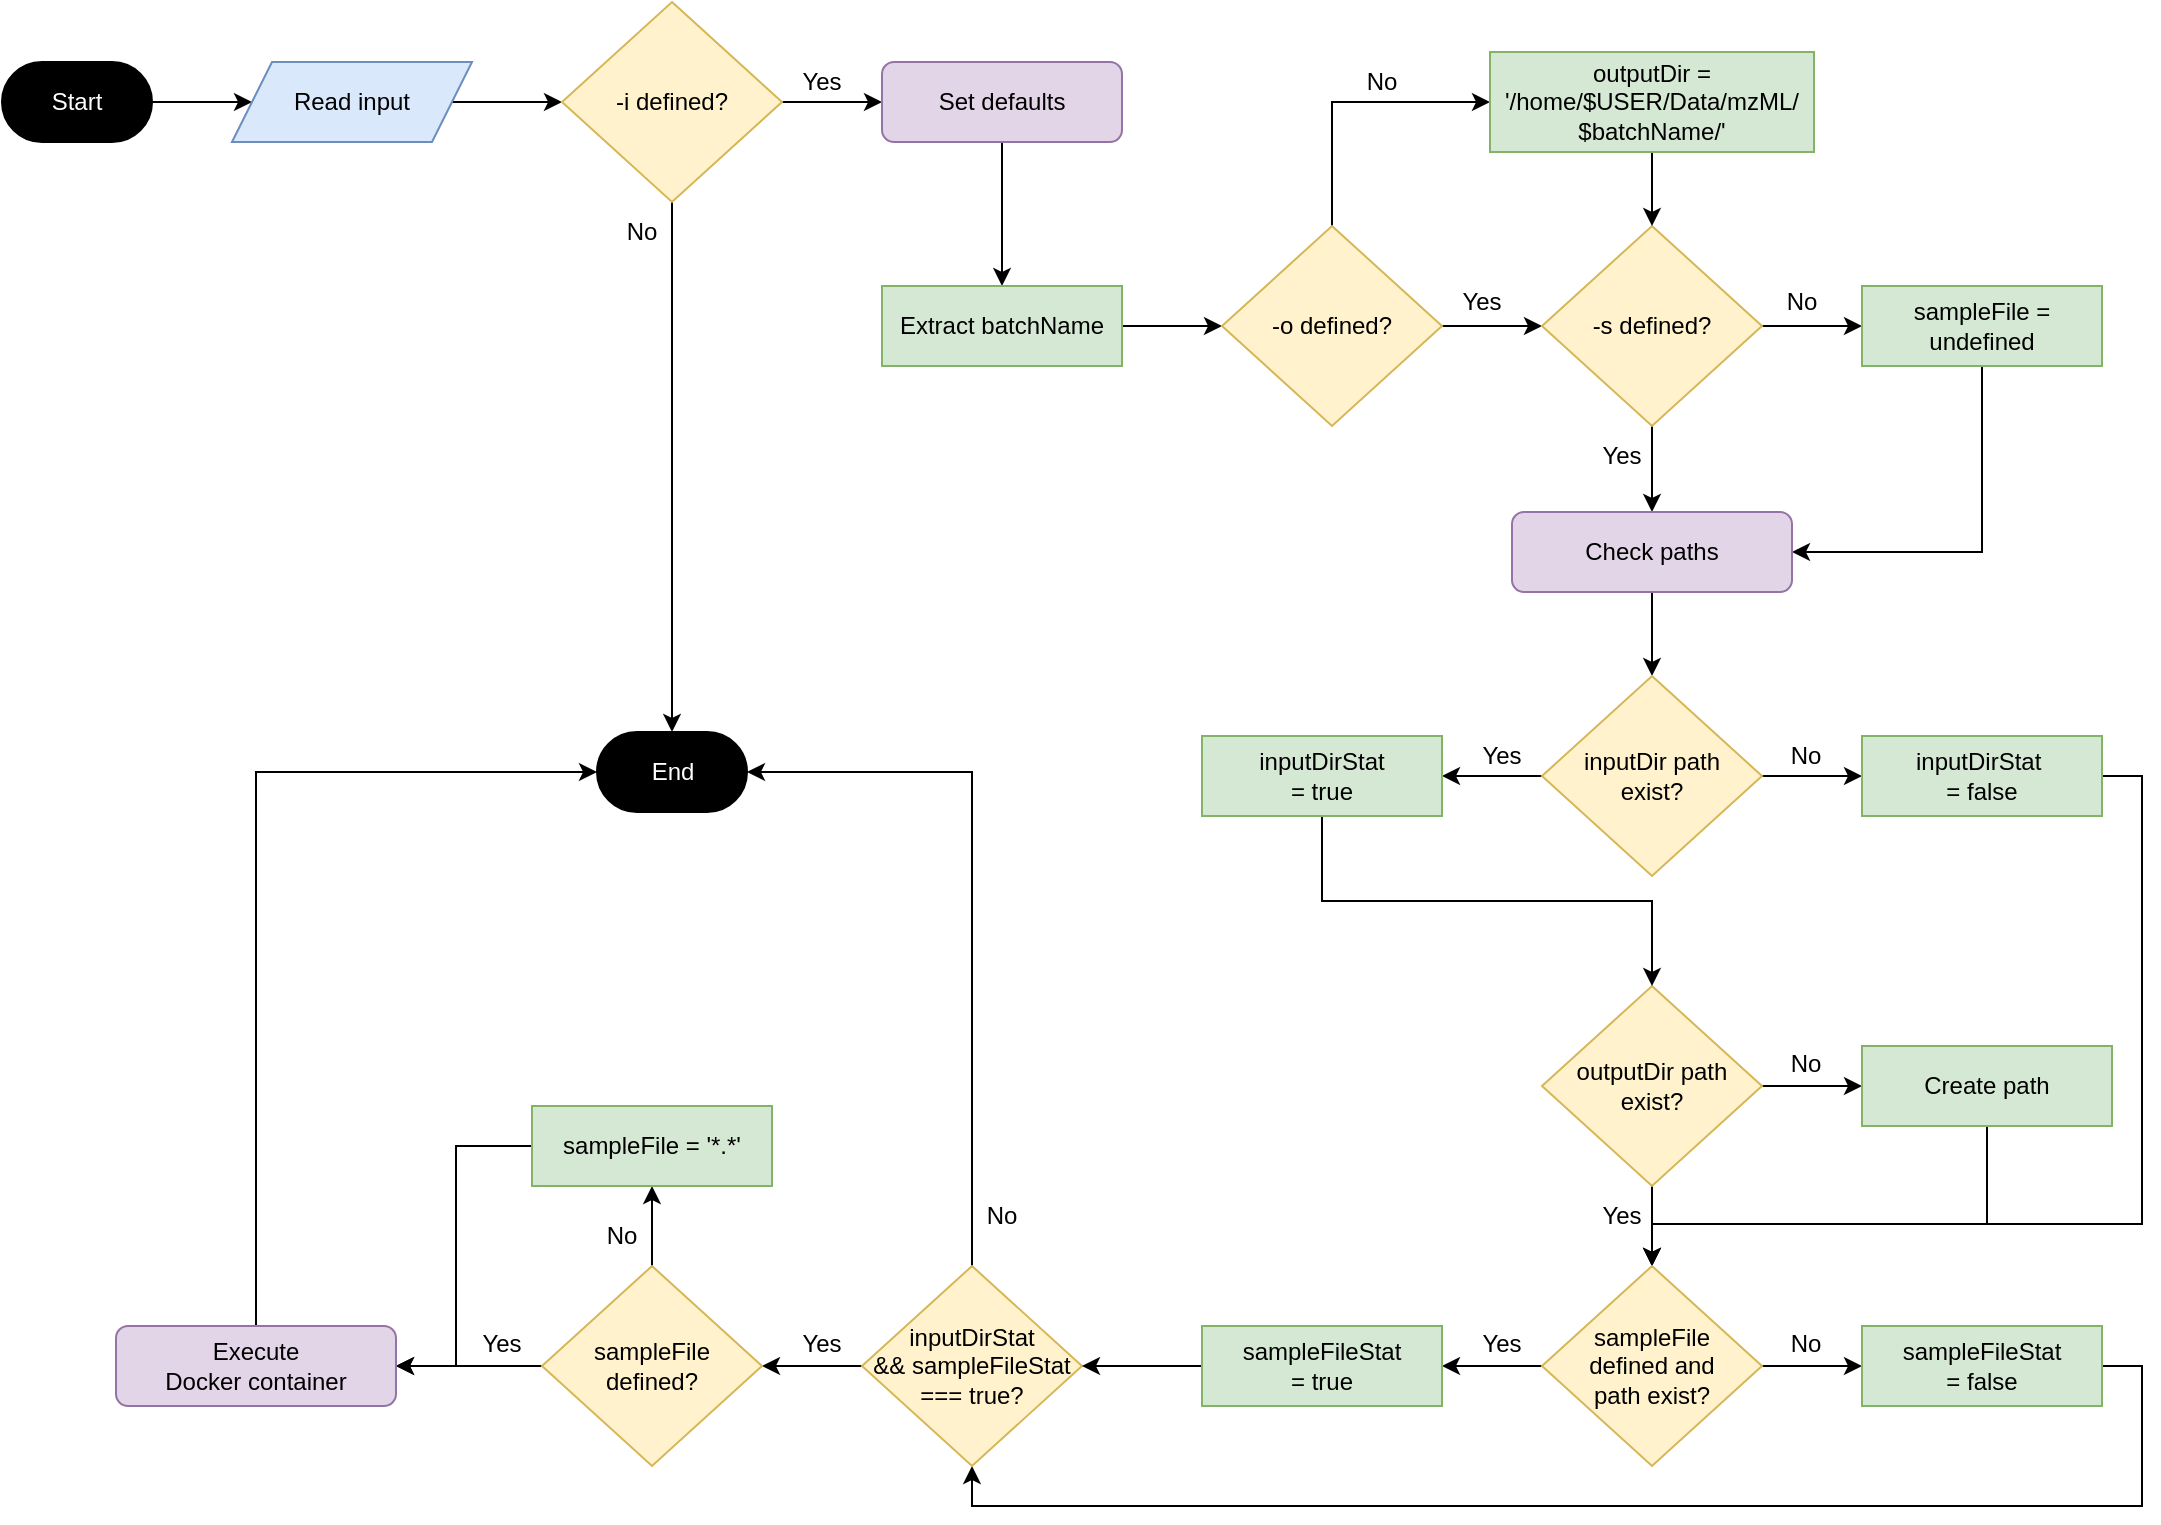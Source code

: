 <mxfile version="21.2.6" type="device">
  <diagram name="Page-1" id="4oTnLAH2bn3THDDEUlut">
    <mxGraphModel dx="778" dy="985" grid="1" gridSize="10" guides="1" tooltips="1" connect="1" arrows="1" fold="1" page="1" pageScale="1" pageWidth="1100" pageHeight="850" math="0" shadow="0">
      <root>
        <mxCell id="0" />
        <mxCell id="1" parent="0" />
        <mxCell id="dQpZ_LDH-aOAHsKjpG-t-1" style="edgeStyle=orthogonalEdgeStyle;rounded=0;orthogonalLoop=1;jettySize=auto;html=1;exitX=1;exitY=0.5;exitDx=0;exitDy=0;" parent="1" source="dQpZ_LDH-aOAHsKjpG-t-2" target="dQpZ_LDH-aOAHsKjpG-t-3" edge="1">
          <mxGeometry relative="1" as="geometry" />
        </mxCell>
        <mxCell id="dQpZ_LDH-aOAHsKjpG-t-2" value="Start" style="rounded=1;whiteSpace=wrap;html=1;arcSize=50;fillColor=#000000;fontColor=#FFFFFF;" parent="1" vertex="1">
          <mxGeometry x="1123" y="89" width="75" height="40" as="geometry" />
        </mxCell>
        <mxCell id="dQpZ_LDH-aOAHsKjpG-t-5" style="edgeStyle=orthogonalEdgeStyle;rounded=0;orthogonalLoop=1;jettySize=auto;html=1;exitX=1;exitY=0.5;exitDx=0;exitDy=0;entryX=0;entryY=0.5;entryDx=0;entryDy=0;" parent="1" source="dQpZ_LDH-aOAHsKjpG-t-3" target="dQpZ_LDH-aOAHsKjpG-t-4" edge="1">
          <mxGeometry relative="1" as="geometry" />
        </mxCell>
        <mxCell id="dQpZ_LDH-aOAHsKjpG-t-3" value="Read input" style="shape=parallelogram;perimeter=parallelogramPerimeter;whiteSpace=wrap;html=1;fixedSize=1;fillColor=#dae8fc;strokeColor=#6c8ebf;" parent="1" vertex="1">
          <mxGeometry x="1238" y="89" width="120" height="40" as="geometry" />
        </mxCell>
        <mxCell id="dQpZ_LDH-aOAHsKjpG-t-7" style="edgeStyle=orthogonalEdgeStyle;rounded=0;orthogonalLoop=1;jettySize=auto;html=1;exitX=0.5;exitY=1;exitDx=0;exitDy=0;entryX=0.5;entryY=0;entryDx=0;entryDy=0;" parent="1" source="dQpZ_LDH-aOAHsKjpG-t-4" target="dQpZ_LDH-aOAHsKjpG-t-6" edge="1">
          <mxGeometry relative="1" as="geometry" />
        </mxCell>
        <mxCell id="dQpZ_LDH-aOAHsKjpG-t-9" style="edgeStyle=orthogonalEdgeStyle;rounded=0;orthogonalLoop=1;jettySize=auto;html=1;exitX=1;exitY=0.5;exitDx=0;exitDy=0;entryX=0;entryY=0.5;entryDx=0;entryDy=0;" parent="1" source="dQpZ_LDH-aOAHsKjpG-t-4" target="dQpZ_LDH-aOAHsKjpG-t-8" edge="1">
          <mxGeometry relative="1" as="geometry" />
        </mxCell>
        <mxCell id="dQpZ_LDH-aOAHsKjpG-t-4" value="-i defined?" style="rhombus;whiteSpace=wrap;html=1;fillColor=#fff2cc;strokeColor=#d6b656;" parent="1" vertex="1">
          <mxGeometry x="1403" y="59" width="110" height="100" as="geometry" />
        </mxCell>
        <mxCell id="dQpZ_LDH-aOAHsKjpG-t-6" value="End" style="rounded=1;whiteSpace=wrap;html=1;arcSize=50;fontColor=#FFFFFF;fillColor=#000000;" parent="1" vertex="1">
          <mxGeometry x="1420.5" y="424" width="75" height="40" as="geometry" />
        </mxCell>
        <mxCell id="dQpZ_LDH-aOAHsKjpG-t-11" style="edgeStyle=orthogonalEdgeStyle;rounded=0;orthogonalLoop=1;jettySize=auto;html=1;exitX=0.5;exitY=1;exitDx=0;exitDy=0;entryX=0.5;entryY=0;entryDx=0;entryDy=0;" parent="1" source="dQpZ_LDH-aOAHsKjpG-t-8" target="dQpZ_LDH-aOAHsKjpG-t-10" edge="1">
          <mxGeometry relative="1" as="geometry">
            <mxPoint x="1623" y="159" as="sourcePoint" />
          </mxGeometry>
        </mxCell>
        <mxCell id="dQpZ_LDH-aOAHsKjpG-t-8" value="Set defaults" style="rounded=1;whiteSpace=wrap;html=1;fillColor=#e1d5e7;strokeColor=#9673a6;" parent="1" vertex="1">
          <mxGeometry x="1563" y="89" width="120" height="40" as="geometry" />
        </mxCell>
        <mxCell id="dQpZ_LDH-aOAHsKjpG-t-13" style="edgeStyle=orthogonalEdgeStyle;rounded=0;orthogonalLoop=1;jettySize=auto;html=1;exitX=1;exitY=0.5;exitDx=0;exitDy=0;entryX=0;entryY=0.5;entryDx=0;entryDy=0;" parent="1" source="dQpZ_LDH-aOAHsKjpG-t-10" target="dQpZ_LDH-aOAHsKjpG-t-12" edge="1">
          <mxGeometry relative="1" as="geometry" />
        </mxCell>
        <mxCell id="dQpZ_LDH-aOAHsKjpG-t-10" value="Extract batchName" style="rounded=0;whiteSpace=wrap;html=1;fillColor=#d5e8d4;strokeColor=#82b366;" parent="1" vertex="1">
          <mxGeometry x="1563" y="201" width="120" height="40" as="geometry" />
        </mxCell>
        <mxCell id="dQpZ_LDH-aOAHsKjpG-t-15" style="edgeStyle=orthogonalEdgeStyle;rounded=0;orthogonalLoop=1;jettySize=auto;html=1;exitX=1;exitY=0.5;exitDx=0;exitDy=0;entryX=0;entryY=0.5;entryDx=0;entryDy=0;" parent="1" source="dQpZ_LDH-aOAHsKjpG-t-12" target="dQpZ_LDH-aOAHsKjpG-t-14" edge="1">
          <mxGeometry relative="1" as="geometry" />
        </mxCell>
        <mxCell id="dQpZ_LDH-aOAHsKjpG-t-20" style="edgeStyle=orthogonalEdgeStyle;rounded=0;orthogonalLoop=1;jettySize=auto;html=1;exitX=0.5;exitY=0;exitDx=0;exitDy=0;entryX=0;entryY=0.5;entryDx=0;entryDy=0;" parent="1" source="dQpZ_LDH-aOAHsKjpG-t-12" target="dQpZ_LDH-aOAHsKjpG-t-18" edge="1">
          <mxGeometry relative="1" as="geometry" />
        </mxCell>
        <mxCell id="dQpZ_LDH-aOAHsKjpG-t-12" value="-o defined?" style="rhombus;whiteSpace=wrap;html=1;fillColor=#fff2cc;strokeColor=#d6b656;" parent="1" vertex="1">
          <mxGeometry x="1733" y="171" width="110" height="100" as="geometry" />
        </mxCell>
        <mxCell id="dQpZ_LDH-aOAHsKjpG-t-17" style="edgeStyle=orthogonalEdgeStyle;rounded=0;orthogonalLoop=1;jettySize=auto;html=1;exitX=1;exitY=0.5;exitDx=0;exitDy=0;entryX=0;entryY=0.5;entryDx=0;entryDy=0;" parent="1" source="dQpZ_LDH-aOAHsKjpG-t-14" target="dQpZ_LDH-aOAHsKjpG-t-16" edge="1">
          <mxGeometry relative="1" as="geometry" />
        </mxCell>
        <mxCell id="dQpZ_LDH-aOAHsKjpG-t-28" style="edgeStyle=orthogonalEdgeStyle;rounded=0;orthogonalLoop=1;jettySize=auto;html=1;exitX=0.5;exitY=1;exitDx=0;exitDy=0;entryX=0.5;entryY=0;entryDx=0;entryDy=0;" parent="1" source="dQpZ_LDH-aOAHsKjpG-t-14" target="dQpZ_LDH-aOAHsKjpG-t-26" edge="1">
          <mxGeometry relative="1" as="geometry" />
        </mxCell>
        <mxCell id="dQpZ_LDH-aOAHsKjpG-t-14" value="-s defined?" style="rhombus;whiteSpace=wrap;html=1;fillColor=#fff2cc;strokeColor=#d6b656;" parent="1" vertex="1">
          <mxGeometry x="1893" y="171" width="110" height="100" as="geometry" />
        </mxCell>
        <mxCell id="dQpZ_LDH-aOAHsKjpG-t-27" style="edgeStyle=orthogonalEdgeStyle;rounded=0;orthogonalLoop=1;jettySize=auto;html=1;exitX=0.5;exitY=1;exitDx=0;exitDy=0;entryX=1;entryY=0.5;entryDx=0;entryDy=0;" parent="1" source="dQpZ_LDH-aOAHsKjpG-t-16" target="dQpZ_LDH-aOAHsKjpG-t-26" edge="1">
          <mxGeometry relative="1" as="geometry" />
        </mxCell>
        <mxCell id="dQpZ_LDH-aOAHsKjpG-t-16" value="sampleFile = undefined" style="rounded=0;whiteSpace=wrap;html=1;fillColor=#d5e8d4;strokeColor=#82b366;" parent="1" vertex="1">
          <mxGeometry x="2053" y="201" width="120" height="40" as="geometry" />
        </mxCell>
        <mxCell id="dQpZ_LDH-aOAHsKjpG-t-19" style="edgeStyle=orthogonalEdgeStyle;rounded=0;orthogonalLoop=1;jettySize=auto;html=1;exitX=0.5;exitY=1;exitDx=0;exitDy=0;entryX=0.5;entryY=0;entryDx=0;entryDy=0;" parent="1" source="dQpZ_LDH-aOAHsKjpG-t-18" target="dQpZ_LDH-aOAHsKjpG-t-14" edge="1">
          <mxGeometry relative="1" as="geometry" />
        </mxCell>
        <mxCell id="dQpZ_LDH-aOAHsKjpG-t-18" value="outputDir =&lt;br&gt;&#39;/home/$USER/Data/mzML/&lt;br&gt;$batchName/&#39;" style="rounded=0;whiteSpace=wrap;html=1;fillColor=#d5e8d4;strokeColor=#82b366;" parent="1" vertex="1">
          <mxGeometry x="1867" y="84" width="162" height="50" as="geometry" />
        </mxCell>
        <mxCell id="dQpZ_LDH-aOAHsKjpG-t-21" value="Yes" style="text;html=1;strokeColor=none;fillColor=none;align=center;verticalAlign=middle;whiteSpace=wrap;rounded=0;" parent="1" vertex="1">
          <mxGeometry x="1503" y="84" width="60" height="30" as="geometry" />
        </mxCell>
        <mxCell id="dQpZ_LDH-aOAHsKjpG-t-22" value="No" style="text;html=1;strokeColor=none;fillColor=none;align=center;verticalAlign=middle;whiteSpace=wrap;rounded=0;rotation=0;" parent="1" vertex="1">
          <mxGeometry x="1413" y="159" width="60" height="30" as="geometry" />
        </mxCell>
        <mxCell id="dQpZ_LDH-aOAHsKjpG-t-23" value="No" style="text;html=1;strokeColor=none;fillColor=none;align=center;verticalAlign=middle;whiteSpace=wrap;rounded=0;" parent="1" vertex="1">
          <mxGeometry x="1783" y="84" width="60" height="30" as="geometry" />
        </mxCell>
        <mxCell id="dQpZ_LDH-aOAHsKjpG-t-24" value="Yes" style="text;html=1;strokeColor=none;fillColor=none;align=center;verticalAlign=middle;whiteSpace=wrap;rounded=0;" parent="1" vertex="1">
          <mxGeometry x="1833" y="194" width="60" height="30" as="geometry" />
        </mxCell>
        <mxCell id="dQpZ_LDH-aOAHsKjpG-t-25" value="No" style="text;html=1;strokeColor=none;fillColor=none;align=center;verticalAlign=middle;whiteSpace=wrap;rounded=0;" parent="1" vertex="1">
          <mxGeometry x="1993" y="194" width="60" height="30" as="geometry" />
        </mxCell>
        <mxCell id="dQpZ_LDH-aOAHsKjpG-t-30" style="edgeStyle=orthogonalEdgeStyle;rounded=0;orthogonalLoop=1;jettySize=auto;html=1;exitX=0.5;exitY=1;exitDx=0;exitDy=0;entryX=0.5;entryY=0;entryDx=0;entryDy=0;" parent="1" source="dQpZ_LDH-aOAHsKjpG-t-26" target="dQpZ_LDH-aOAHsKjpG-t-29" edge="1">
          <mxGeometry relative="1" as="geometry" />
        </mxCell>
        <mxCell id="dQpZ_LDH-aOAHsKjpG-t-26" value="Check paths" style="rounded=1;whiteSpace=wrap;html=1;fillColor=#e1d5e7;strokeColor=#9673a6;" parent="1" vertex="1">
          <mxGeometry x="1878" y="314" width="140" height="40" as="geometry" />
        </mxCell>
        <mxCell id="dQpZ_LDH-aOAHsKjpG-t-33" style="edgeStyle=orthogonalEdgeStyle;rounded=0;orthogonalLoop=1;jettySize=auto;html=1;exitX=1;exitY=0.5;exitDx=0;exitDy=0;" parent="1" source="dQpZ_LDH-aOAHsKjpG-t-29" target="dQpZ_LDH-aOAHsKjpG-t-32" edge="1">
          <mxGeometry relative="1" as="geometry" />
        </mxCell>
        <mxCell id="dQpZ_LDH-aOAHsKjpG-t-37" style="edgeStyle=orthogonalEdgeStyle;rounded=0;orthogonalLoop=1;jettySize=auto;html=1;exitX=0;exitY=0.5;exitDx=0;exitDy=0;entryX=1;entryY=0.5;entryDx=0;entryDy=0;" parent="1" source="dQpZ_LDH-aOAHsKjpG-t-29" target="dQpZ_LDH-aOAHsKjpG-t-36" edge="1">
          <mxGeometry relative="1" as="geometry" />
        </mxCell>
        <mxCell id="dQpZ_LDH-aOAHsKjpG-t-29" value="inputDir path&lt;br&gt;exist?" style="rhombus;whiteSpace=wrap;html=1;fillColor=#fff2cc;strokeColor=#d6b656;" parent="1" vertex="1">
          <mxGeometry x="1893" y="396" width="110" height="100" as="geometry" />
        </mxCell>
        <mxCell id="dQpZ_LDH-aOAHsKjpG-t-41" style="edgeStyle=orthogonalEdgeStyle;rounded=0;orthogonalLoop=1;jettySize=auto;html=1;exitX=1;exitY=0.5;exitDx=0;exitDy=0;" parent="1" source="dQpZ_LDH-aOAHsKjpG-t-31" target="dQpZ_LDH-aOAHsKjpG-t-40" edge="1">
          <mxGeometry relative="1" as="geometry" />
        </mxCell>
        <mxCell id="dQpZ_LDH-aOAHsKjpG-t-47" style="edgeStyle=orthogonalEdgeStyle;rounded=0;orthogonalLoop=1;jettySize=auto;html=1;exitX=0.5;exitY=1;exitDx=0;exitDy=0;entryX=0.5;entryY=0;entryDx=0;entryDy=0;" parent="1" source="dQpZ_LDH-aOAHsKjpG-t-31" target="dQpZ_LDH-aOAHsKjpG-t-43" edge="1">
          <mxGeometry relative="1" as="geometry" />
        </mxCell>
        <mxCell id="dQpZ_LDH-aOAHsKjpG-t-31" value="outputDir path &lt;br&gt;exist?" style="rhombus;whiteSpace=wrap;html=1;fillColor=#fff2cc;strokeColor=#d6b656;" parent="1" vertex="1">
          <mxGeometry x="1893" y="551" width="110" height="100" as="geometry" />
        </mxCell>
        <mxCell id="ium-qNaSK04OAurGwFNi-144" style="edgeStyle=orthogonalEdgeStyle;rounded=0;orthogonalLoop=1;jettySize=auto;html=1;exitX=1;exitY=0.5;exitDx=0;exitDy=0;entryX=0.5;entryY=0;entryDx=0;entryDy=0;" edge="1" parent="1" source="dQpZ_LDH-aOAHsKjpG-t-32" target="dQpZ_LDH-aOAHsKjpG-t-43">
          <mxGeometry relative="1" as="geometry">
            <Array as="points">
              <mxPoint x="2193" y="446" />
              <mxPoint x="2193" y="670" />
              <mxPoint x="1948" y="670" />
            </Array>
          </mxGeometry>
        </mxCell>
        <mxCell id="dQpZ_LDH-aOAHsKjpG-t-32" value="inputDirStat&amp;nbsp;&lt;br&gt;= false" style="rounded=0;whiteSpace=wrap;html=1;fillColor=#d5e8d4;strokeColor=#82b366;" parent="1" vertex="1">
          <mxGeometry x="2053" y="426" width="120" height="40" as="geometry" />
        </mxCell>
        <mxCell id="dQpZ_LDH-aOAHsKjpG-t-34" value="No" style="text;html=1;strokeColor=none;fillColor=none;align=center;verticalAlign=middle;whiteSpace=wrap;rounded=0;" parent="1" vertex="1">
          <mxGeometry x="1995" y="421" width="60" height="30" as="geometry" />
        </mxCell>
        <mxCell id="dQpZ_LDH-aOAHsKjpG-t-38" style="edgeStyle=orthogonalEdgeStyle;rounded=0;orthogonalLoop=1;jettySize=auto;html=1;exitX=0.5;exitY=1;exitDx=0;exitDy=0;entryX=0.5;entryY=0;entryDx=0;entryDy=0;" parent="1" source="dQpZ_LDH-aOAHsKjpG-t-36" target="dQpZ_LDH-aOAHsKjpG-t-31" edge="1">
          <mxGeometry relative="1" as="geometry" />
        </mxCell>
        <mxCell id="dQpZ_LDH-aOAHsKjpG-t-36" value="inputDirStat&lt;br&gt;= true" style="rounded=0;whiteSpace=wrap;html=1;fillColor=#d5e8d4;strokeColor=#82b366;" parent="1" vertex="1">
          <mxGeometry x="1723" y="426" width="120" height="40" as="geometry" />
        </mxCell>
        <mxCell id="dQpZ_LDH-aOAHsKjpG-t-76" style="edgeStyle=orthogonalEdgeStyle;rounded=0;orthogonalLoop=1;jettySize=auto;html=1;exitX=0.5;exitY=1;exitDx=0;exitDy=0;entryX=0.5;entryY=0;entryDx=0;entryDy=0;" parent="1" source="dQpZ_LDH-aOAHsKjpG-t-40" target="dQpZ_LDH-aOAHsKjpG-t-43" edge="1">
          <mxGeometry relative="1" as="geometry">
            <Array as="points">
              <mxPoint x="2116" y="670" />
              <mxPoint x="1948" y="670" />
            </Array>
          </mxGeometry>
        </mxCell>
        <mxCell id="dQpZ_LDH-aOAHsKjpG-t-40" value="Create path" style="rounded=0;whiteSpace=wrap;html=1;fillColor=#d5e8d4;strokeColor=#82b366;" parent="1" vertex="1">
          <mxGeometry x="2053" y="581" width="125" height="40" as="geometry" />
        </mxCell>
        <mxCell id="dQpZ_LDH-aOAHsKjpG-t-42" value="No" style="text;html=1;strokeColor=none;fillColor=none;align=center;verticalAlign=middle;whiteSpace=wrap;rounded=0;" parent="1" vertex="1">
          <mxGeometry x="1995" y="575" width="60" height="30" as="geometry" />
        </mxCell>
        <mxCell id="dQpZ_LDH-aOAHsKjpG-t-45" style="edgeStyle=orthogonalEdgeStyle;rounded=0;orthogonalLoop=1;jettySize=auto;html=1;exitX=1;exitY=0.5;exitDx=0;exitDy=0;entryX=0;entryY=0.5;entryDx=0;entryDy=0;" parent="1" source="dQpZ_LDH-aOAHsKjpG-t-43" target="dQpZ_LDH-aOAHsKjpG-t-44" edge="1">
          <mxGeometry relative="1" as="geometry" />
        </mxCell>
        <mxCell id="dQpZ_LDH-aOAHsKjpG-t-53" style="edgeStyle=orthogonalEdgeStyle;rounded=0;orthogonalLoop=1;jettySize=auto;html=1;exitX=0;exitY=0.5;exitDx=0;exitDy=0;entryX=1;entryY=0.5;entryDx=0;entryDy=0;" parent="1" source="dQpZ_LDH-aOAHsKjpG-t-43" target="dQpZ_LDH-aOAHsKjpG-t-52" edge="1">
          <mxGeometry relative="1" as="geometry" />
        </mxCell>
        <mxCell id="dQpZ_LDH-aOAHsKjpG-t-43" value="sampleFile&lt;br&gt;defined and &lt;br&gt;path exist?" style="rhombus;whiteSpace=wrap;html=1;fillColor=#fff2cc;strokeColor=#d6b656;" parent="1" vertex="1">
          <mxGeometry x="1893" y="691" width="110" height="100" as="geometry" />
        </mxCell>
        <mxCell id="ium-qNaSK04OAurGwFNi-145" style="edgeStyle=orthogonalEdgeStyle;rounded=0;orthogonalLoop=1;jettySize=auto;html=1;exitX=1;exitY=0.5;exitDx=0;exitDy=0;entryX=0.5;entryY=1;entryDx=0;entryDy=0;" edge="1" parent="1" source="dQpZ_LDH-aOAHsKjpG-t-44" target="dQpZ_LDH-aOAHsKjpG-t-51">
          <mxGeometry relative="1" as="geometry" />
        </mxCell>
        <mxCell id="dQpZ_LDH-aOAHsKjpG-t-44" value="sampleFileStat&lt;br&gt;= false" style="rounded=0;whiteSpace=wrap;html=1;fillColor=#d5e8d4;strokeColor=#82b366;" parent="1" vertex="1">
          <mxGeometry x="2053" y="721" width="120" height="40" as="geometry" />
        </mxCell>
        <mxCell id="dQpZ_LDH-aOAHsKjpG-t-46" value="No" style="text;html=1;strokeColor=none;fillColor=none;align=center;verticalAlign=middle;whiteSpace=wrap;rounded=0;" parent="1" vertex="1">
          <mxGeometry x="1995" y="715" width="60" height="30" as="geometry" />
        </mxCell>
        <mxCell id="dQpZ_LDH-aOAHsKjpG-t-48" value="Yes" style="text;html=1;strokeColor=none;fillColor=none;align=center;verticalAlign=middle;whiteSpace=wrap;rounded=0;" parent="1" vertex="1">
          <mxGeometry x="1843" y="421" width="60" height="30" as="geometry" />
        </mxCell>
        <mxCell id="dQpZ_LDH-aOAHsKjpG-t-50" value="Yes" style="text;html=1;strokeColor=none;fillColor=none;align=center;verticalAlign=middle;whiteSpace=wrap;rounded=0;" parent="1" vertex="1">
          <mxGeometry x="1903" y="651" width="60" height="30" as="geometry" />
        </mxCell>
        <mxCell id="dQpZ_LDH-aOAHsKjpG-t-59" style="edgeStyle=orthogonalEdgeStyle;rounded=0;orthogonalLoop=1;jettySize=auto;html=1;exitX=0.5;exitY=0;exitDx=0;exitDy=0;entryX=1;entryY=0.5;entryDx=0;entryDy=0;" parent="1" source="dQpZ_LDH-aOAHsKjpG-t-51" target="dQpZ_LDH-aOAHsKjpG-t-6" edge="1">
          <mxGeometry relative="1" as="geometry">
            <mxPoint x="1608" y="644" as="targetPoint" />
          </mxGeometry>
        </mxCell>
        <mxCell id="dQpZ_LDH-aOAHsKjpG-t-61" style="edgeStyle=orthogonalEdgeStyle;rounded=0;orthogonalLoop=1;jettySize=auto;html=1;exitX=0;exitY=0.5;exitDx=0;exitDy=0;entryX=1;entryY=0.5;entryDx=0;entryDy=0;" parent="1" source="dQpZ_LDH-aOAHsKjpG-t-51" target="dQpZ_LDH-aOAHsKjpG-t-60" edge="1">
          <mxGeometry relative="1" as="geometry" />
        </mxCell>
        <mxCell id="dQpZ_LDH-aOAHsKjpG-t-51" value="inputDirStat &lt;br&gt;&amp;amp;&amp;amp; sampleFileStat === true?" style="rhombus;whiteSpace=wrap;html=1;fillColor=#fff2cc;strokeColor=#d6b656;" parent="1" vertex="1">
          <mxGeometry x="1553" y="691" width="110" height="100" as="geometry" />
        </mxCell>
        <mxCell id="dQpZ_LDH-aOAHsKjpG-t-56" style="edgeStyle=orthogonalEdgeStyle;rounded=0;orthogonalLoop=1;jettySize=auto;html=1;exitX=0;exitY=0.5;exitDx=0;exitDy=0;entryX=1;entryY=0.5;entryDx=0;entryDy=0;" parent="1" source="dQpZ_LDH-aOAHsKjpG-t-52" target="dQpZ_LDH-aOAHsKjpG-t-51" edge="1">
          <mxGeometry relative="1" as="geometry" />
        </mxCell>
        <mxCell id="dQpZ_LDH-aOAHsKjpG-t-52" value="sampleFileStat&lt;br&gt;= true" style="rounded=0;whiteSpace=wrap;html=1;fillColor=#d5e8d4;strokeColor=#82b366;" parent="1" vertex="1">
          <mxGeometry x="1723" y="721" width="120" height="40" as="geometry" />
        </mxCell>
        <mxCell id="dQpZ_LDH-aOAHsKjpG-t-54" value="Yes" style="text;html=1;strokeColor=none;fillColor=none;align=center;verticalAlign=middle;whiteSpace=wrap;rounded=0;" parent="1" vertex="1">
          <mxGeometry x="1843" y="715" width="60" height="30" as="geometry" />
        </mxCell>
        <mxCell id="dQpZ_LDH-aOAHsKjpG-t-72" style="edgeStyle=orthogonalEdgeStyle;rounded=0;orthogonalLoop=1;jettySize=auto;html=1;exitX=0;exitY=0.5;exitDx=0;exitDy=0;entryX=1;entryY=0.5;entryDx=0;entryDy=0;" parent="1" source="dQpZ_LDH-aOAHsKjpG-t-60" target="dQpZ_LDH-aOAHsKjpG-t-68" edge="1">
          <mxGeometry relative="1" as="geometry" />
        </mxCell>
        <mxCell id="dQpZ_LDH-aOAHsKjpG-t-73" style="edgeStyle=orthogonalEdgeStyle;rounded=0;orthogonalLoop=1;jettySize=auto;html=1;exitX=0.5;exitY=0;exitDx=0;exitDy=0;entryX=0.5;entryY=1;entryDx=0;entryDy=0;" parent="1" source="dQpZ_LDH-aOAHsKjpG-t-60" target="dQpZ_LDH-aOAHsKjpG-t-63" edge="1">
          <mxGeometry relative="1" as="geometry" />
        </mxCell>
        <mxCell id="dQpZ_LDH-aOAHsKjpG-t-60" value="sampleFile &lt;br&gt;defined?" style="rhombus;whiteSpace=wrap;html=1;fillColor=#fff2cc;strokeColor=#d6b656;" parent="1" vertex="1">
          <mxGeometry x="1393" y="691" width="110" height="100" as="geometry" />
        </mxCell>
        <mxCell id="dQpZ_LDH-aOAHsKjpG-t-62" value="No" style="text;html=1;strokeColor=none;fillColor=none;align=center;verticalAlign=middle;whiteSpace=wrap;rounded=0;rotation=0;" parent="1" vertex="1">
          <mxGeometry x="1593" y="651" width="60" height="30" as="geometry" />
        </mxCell>
        <mxCell id="dQpZ_LDH-aOAHsKjpG-t-74" style="edgeStyle=orthogonalEdgeStyle;rounded=0;orthogonalLoop=1;jettySize=auto;html=1;exitX=0;exitY=0.5;exitDx=0;exitDy=0;entryX=1;entryY=0.5;entryDx=0;entryDy=0;" parent="1" source="dQpZ_LDH-aOAHsKjpG-t-63" target="dQpZ_LDH-aOAHsKjpG-t-68" edge="1">
          <mxGeometry relative="1" as="geometry">
            <Array as="points">
              <mxPoint x="1350" y="631" />
              <mxPoint x="1350" y="741" />
            </Array>
          </mxGeometry>
        </mxCell>
        <mxCell id="dQpZ_LDH-aOAHsKjpG-t-63" value="sampleFile = &#39;*.*&#39;" style="rounded=0;whiteSpace=wrap;html=1;fillColor=#d5e8d4;strokeColor=#82b366;" parent="1" vertex="1">
          <mxGeometry x="1388" y="611" width="120" height="40" as="geometry" />
        </mxCell>
        <mxCell id="dQpZ_LDH-aOAHsKjpG-t-65" value="No" style="text;html=1;strokeColor=none;fillColor=none;align=center;verticalAlign=middle;whiteSpace=wrap;rounded=0;rotation=0;" parent="1" vertex="1">
          <mxGeometry x="1403" y="661" width="60" height="30" as="geometry" />
        </mxCell>
        <mxCell id="dQpZ_LDH-aOAHsKjpG-t-66" value="Yes" style="text;html=1;strokeColor=none;fillColor=none;align=center;verticalAlign=middle;whiteSpace=wrap;rounded=0;rotation=0;" parent="1" vertex="1">
          <mxGeometry x="1503" y="715" width="60" height="30" as="geometry" />
        </mxCell>
        <mxCell id="dQpZ_LDH-aOAHsKjpG-t-67" value="Yes" style="text;html=1;strokeColor=none;fillColor=none;align=center;verticalAlign=middle;whiteSpace=wrap;rounded=0;" parent="1" vertex="1">
          <mxGeometry x="1903" y="271" width="60" height="30" as="geometry" />
        </mxCell>
        <mxCell id="dQpZ_LDH-aOAHsKjpG-t-75" style="edgeStyle=orthogonalEdgeStyle;rounded=0;orthogonalLoop=1;jettySize=auto;html=1;exitX=0.5;exitY=0;exitDx=0;exitDy=0;entryX=0;entryY=0.5;entryDx=0;entryDy=0;" parent="1" source="dQpZ_LDH-aOAHsKjpG-t-68" target="dQpZ_LDH-aOAHsKjpG-t-6" edge="1">
          <mxGeometry relative="1" as="geometry" />
        </mxCell>
        <mxCell id="dQpZ_LDH-aOAHsKjpG-t-68" value="Execute &lt;br&gt;Docker container" style="rounded=1;whiteSpace=wrap;html=1;fillColor=#e1d5e7;strokeColor=#9673a6;" parent="1" vertex="1">
          <mxGeometry x="1180" y="721" width="140" height="40" as="geometry" />
        </mxCell>
        <mxCell id="dQpZ_LDH-aOAHsKjpG-t-70" value="Yes" style="text;html=1;strokeColor=none;fillColor=none;align=center;verticalAlign=middle;whiteSpace=wrap;rounded=0;rotation=0;" parent="1" vertex="1">
          <mxGeometry x="1343" y="715" width="60" height="30" as="geometry" />
        </mxCell>
      </root>
    </mxGraphModel>
  </diagram>
</mxfile>
